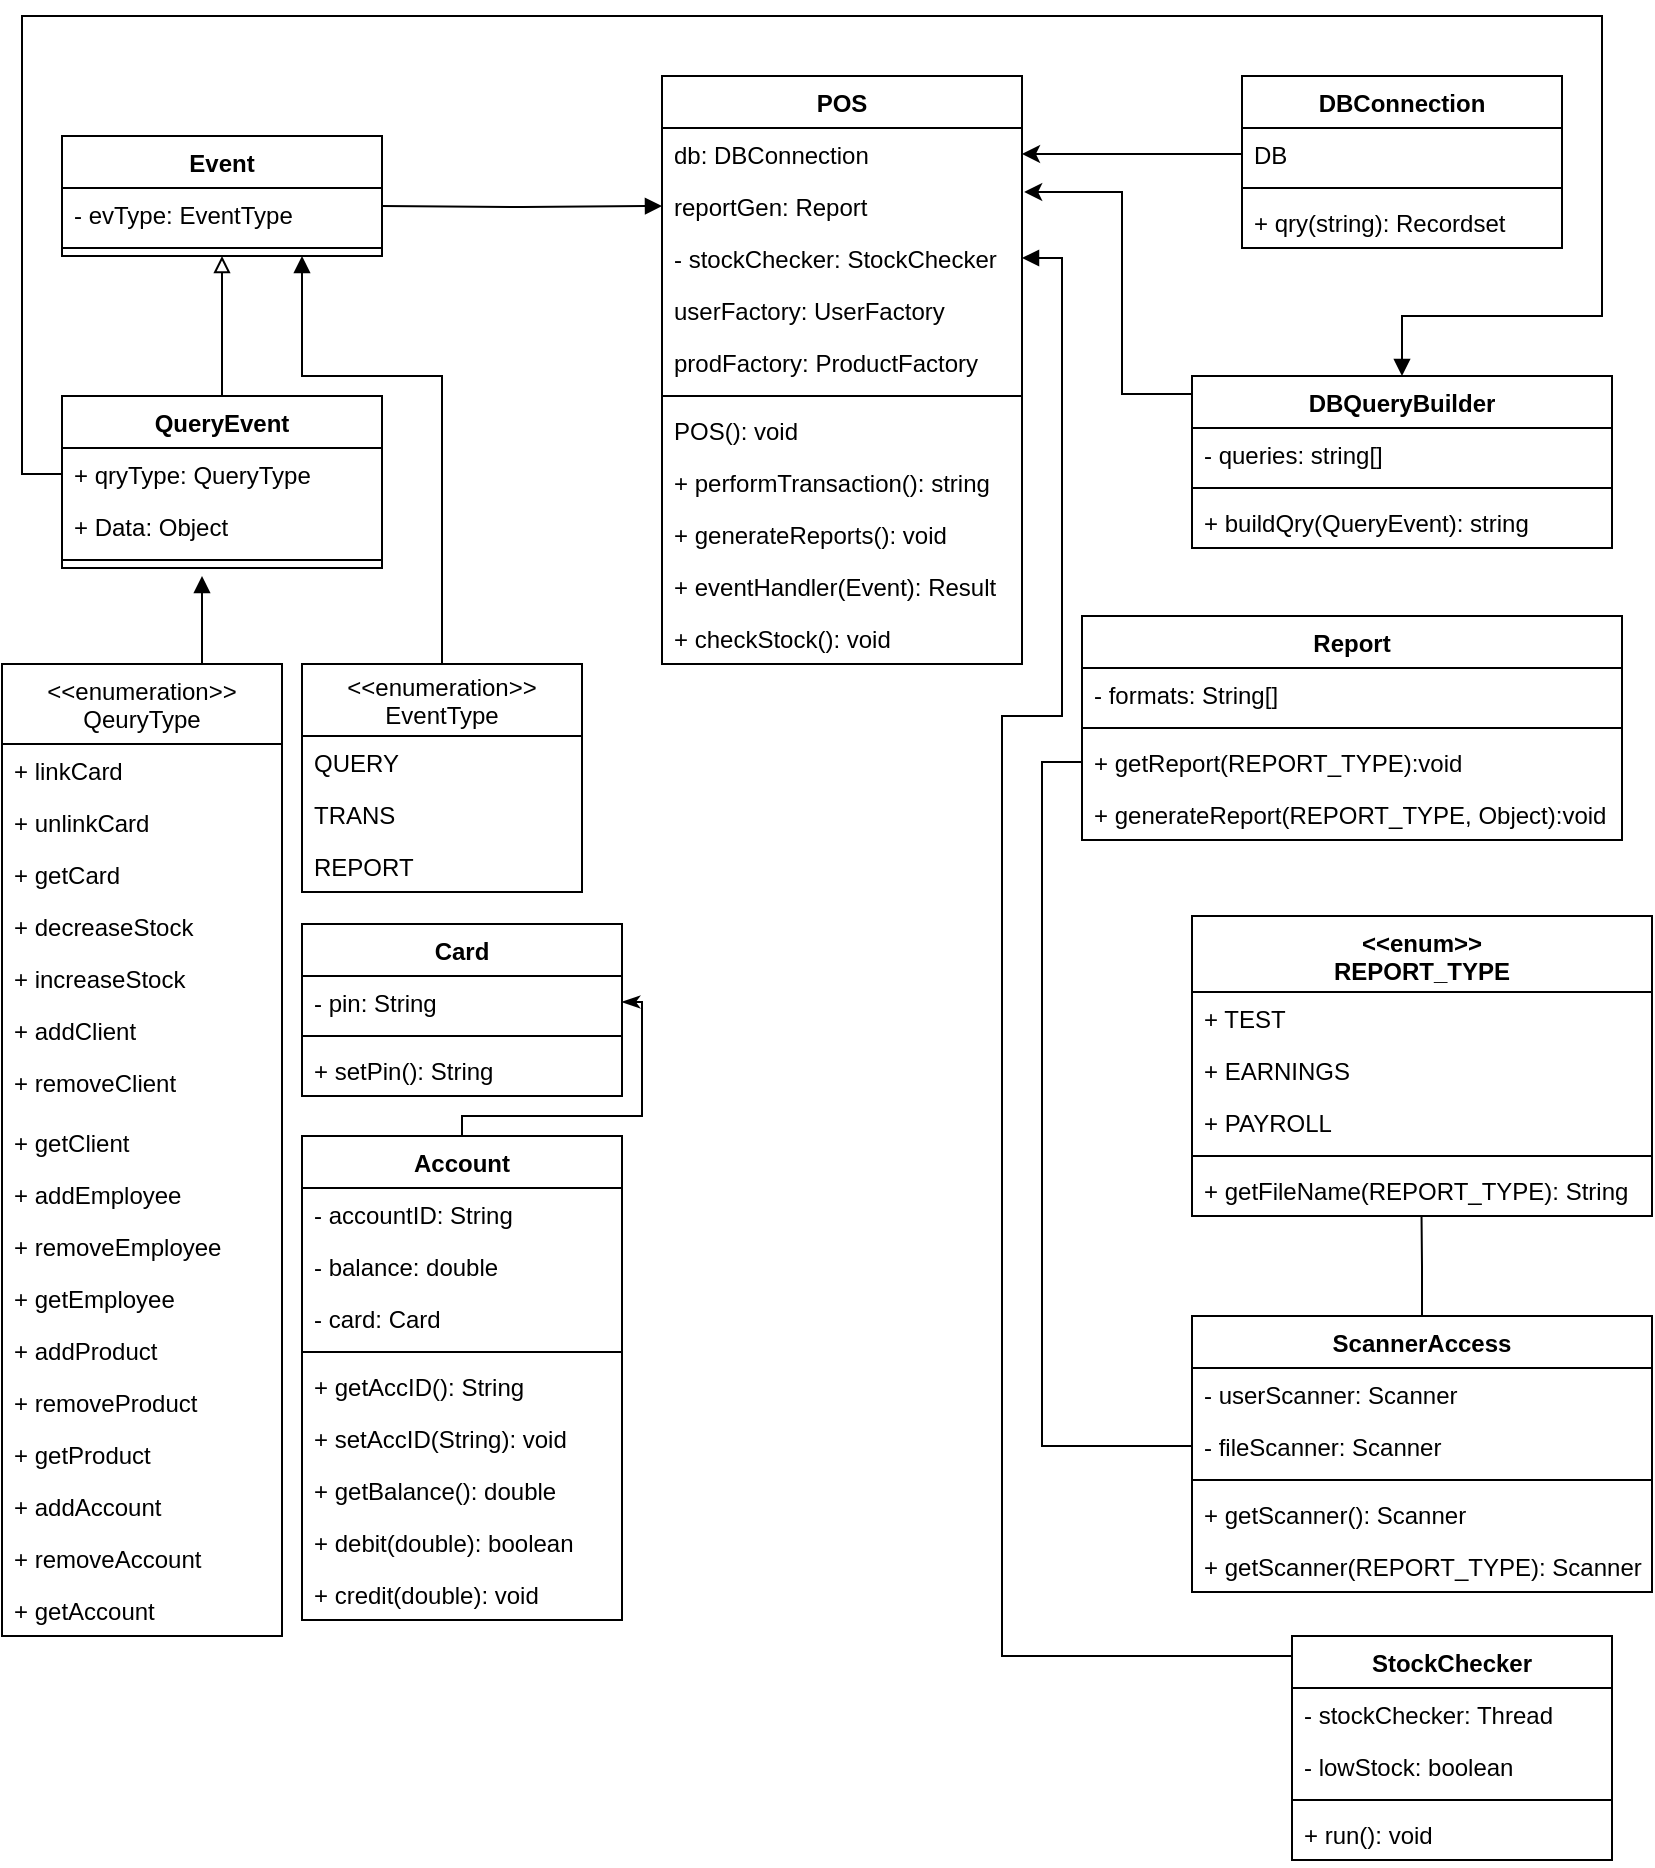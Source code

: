 <mxfile version="14.6.11" type="device"><diagram id="GBksMlAY-5Secn5gzqi4" name="Page-1"><mxGraphModel dx="1021" dy="567" grid="1" gridSize="10" guides="1" tooltips="1" connect="1" arrows="1" fold="1" page="1" pageScale="1" pageWidth="850" pageHeight="1100" math="0" shadow="0"><root><mxCell id="0"/><mxCell id="1" parent="0"/><mxCell id="dragoRIg23J_lze7mhCq-1" value="DBQueryBuilder" style="swimlane;fontStyle=1;align=center;verticalAlign=top;childLayout=stackLayout;horizontal=1;startSize=26;horizontalStack=0;resizeParent=1;resizeParentMax=0;resizeLast=0;collapsible=1;marginBottom=0;" parent="1" vertex="1"><mxGeometry x="615" y="190" width="210" height="86" as="geometry"/></mxCell><mxCell id="dragoRIg23J_lze7mhCq-55" value="- queries: string[]" style="text;strokeColor=none;fillColor=none;align=left;verticalAlign=top;spacingLeft=4;spacingRight=4;overflow=hidden;rotatable=0;points=[[0,0.5],[1,0.5]];portConstraint=eastwest;" parent="dragoRIg23J_lze7mhCq-1" vertex="1"><mxGeometry y="26" width="210" height="26" as="geometry"/></mxCell><mxCell id="dragoRIg23J_lze7mhCq-3" value="" style="line;strokeWidth=1;fillColor=none;align=left;verticalAlign=middle;spacingTop=-1;spacingLeft=3;spacingRight=3;rotatable=0;labelPosition=right;points=[];portConstraint=eastwest;" parent="dragoRIg23J_lze7mhCq-1" vertex="1"><mxGeometry y="52" width="210" height="8" as="geometry"/></mxCell><mxCell id="dragoRIg23J_lze7mhCq-80" value="+ buildQry(QueryEvent): string" style="text;strokeColor=none;fillColor=none;align=left;verticalAlign=top;spacingLeft=4;spacingRight=4;overflow=hidden;rotatable=0;points=[[0,0.5],[1,0.5]];portConstraint=eastwest;" parent="dragoRIg23J_lze7mhCq-1" vertex="1"><mxGeometry y="60" width="210" height="26" as="geometry"/></mxCell><mxCell id="dragoRIg23J_lze7mhCq-5" value="Report" style="swimlane;fontStyle=1;align=center;verticalAlign=top;childLayout=stackLayout;horizontal=1;startSize=26;horizontalStack=0;resizeParent=1;resizeParentMax=0;resizeLast=0;collapsible=1;marginBottom=0;" parent="1" vertex="1"><mxGeometry x="560" y="310" width="270" height="112" as="geometry"/></mxCell><mxCell id="dragoRIg23J_lze7mhCq-6" value="- formats: String[]" style="text;strokeColor=none;fillColor=none;align=left;verticalAlign=top;spacingLeft=4;spacingRight=4;overflow=hidden;rotatable=0;points=[[0,0.5],[1,0.5]];portConstraint=eastwest;" parent="dragoRIg23J_lze7mhCq-5" vertex="1"><mxGeometry y="26" width="270" height="26" as="geometry"/></mxCell><mxCell id="dragoRIg23J_lze7mhCq-7" value="" style="line;strokeWidth=1;fillColor=none;align=left;verticalAlign=middle;spacingTop=-1;spacingLeft=3;spacingRight=3;rotatable=0;labelPosition=right;points=[];portConstraint=eastwest;" parent="dragoRIg23J_lze7mhCq-5" vertex="1"><mxGeometry y="52" width="270" height="8" as="geometry"/></mxCell><mxCell id="dragoRIg23J_lze7mhCq-8" value="+ getReport(REPORT_TYPE):void" style="text;strokeColor=none;fillColor=none;align=left;verticalAlign=top;spacingLeft=4;spacingRight=4;overflow=hidden;rotatable=0;points=[[0,0.5],[1,0.5]];portConstraint=eastwest;" parent="dragoRIg23J_lze7mhCq-5" vertex="1"><mxGeometry y="60" width="270" height="26" as="geometry"/></mxCell><mxCell id="9s3IBS7rGFSOGp9Zt8I4-6" value="+ generateReport(REPORT_TYPE, Object):void " style="text;strokeColor=none;fillColor=none;align=left;verticalAlign=top;spacingLeft=4;spacingRight=4;overflow=hidden;rotatable=0;points=[[0,0.5],[1,0.5]];portConstraint=eastwest;" vertex="1" parent="dragoRIg23J_lze7mhCq-5"><mxGeometry y="86" width="270" height="26" as="geometry"/></mxCell><mxCell id="dragoRIg23J_lze7mhCq-9" value="POS" style="swimlane;fontStyle=1;align=center;verticalAlign=top;childLayout=stackLayout;horizontal=1;startSize=26;horizontalStack=0;resizeParent=1;resizeParentMax=0;resizeLast=0;collapsible=1;marginBottom=0;" parent="1" vertex="1"><mxGeometry x="350" y="40" width="180" height="294" as="geometry"/></mxCell><mxCell id="dragoRIg23J_lze7mhCq-2" value="db: DBConnection" style="text;strokeColor=none;fillColor=none;align=left;verticalAlign=top;spacingLeft=4;spacingRight=4;overflow=hidden;rotatable=0;points=[[0,0.5],[1,0.5]];portConstraint=eastwest;" parent="dragoRIg23J_lze7mhCq-9" vertex="1"><mxGeometry y="26" width="180" height="26" as="geometry"/></mxCell><mxCell id="dragoRIg23J_lze7mhCq-25" value="reportGen: Report" style="text;strokeColor=none;fillColor=none;align=left;verticalAlign=top;spacingLeft=4;spacingRight=4;overflow=hidden;rotatable=0;points=[[0,0.5],[1,0.5]];portConstraint=eastwest;" parent="dragoRIg23J_lze7mhCq-9" vertex="1"><mxGeometry y="52" width="180" height="26" as="geometry"/></mxCell><mxCell id="dragoRIg23J_lze7mhCq-24" value="- stockChecker: StockChecker" style="text;strokeColor=none;fillColor=none;align=left;verticalAlign=top;spacingLeft=4;spacingRight=4;overflow=hidden;rotatable=0;points=[[0,0.5],[1,0.5]];portConstraint=eastwest;" parent="dragoRIg23J_lze7mhCq-9" vertex="1"><mxGeometry y="78" width="180" height="26" as="geometry"/></mxCell><mxCell id="dragoRIg23J_lze7mhCq-29" value="userFactory: UserFactory" style="text;strokeColor=none;fillColor=none;align=left;verticalAlign=top;spacingLeft=4;spacingRight=4;overflow=hidden;rotatable=0;points=[[0,0.5],[1,0.5]];portConstraint=eastwest;" parent="dragoRIg23J_lze7mhCq-9" vertex="1"><mxGeometry y="104" width="180" height="26" as="geometry"/></mxCell><mxCell id="dragoRIg23J_lze7mhCq-30" value="prodFactory: ProductFactory" style="text;strokeColor=none;fillColor=none;align=left;verticalAlign=top;spacingLeft=4;spacingRight=4;overflow=hidden;rotatable=0;points=[[0,0.5],[1,0.5]];portConstraint=eastwest;" parent="dragoRIg23J_lze7mhCq-9" vertex="1"><mxGeometry y="130" width="180" height="26" as="geometry"/></mxCell><mxCell id="dragoRIg23J_lze7mhCq-11" value="" style="line;strokeWidth=1;fillColor=none;align=left;verticalAlign=middle;spacingTop=-1;spacingLeft=3;spacingRight=3;rotatable=0;labelPosition=right;points=[];portConstraint=eastwest;" parent="dragoRIg23J_lze7mhCq-9" vertex="1"><mxGeometry y="156" width="180" height="8" as="geometry"/></mxCell><mxCell id="dragoRIg23J_lze7mhCq-4" value="POS(): void" style="text;strokeColor=none;fillColor=none;align=left;verticalAlign=top;spacingLeft=4;spacingRight=4;overflow=hidden;rotatable=0;points=[[0,0.5],[1,0.5]];portConstraint=eastwest;" parent="dragoRIg23J_lze7mhCq-9" vertex="1"><mxGeometry y="164" width="180" height="26" as="geometry"/></mxCell><mxCell id="dragoRIg23J_lze7mhCq-45" value="+ performTransaction(): string" style="text;strokeColor=none;fillColor=none;align=left;verticalAlign=top;spacingLeft=4;spacingRight=4;overflow=hidden;rotatable=0;points=[[0,0.5],[1,0.5]];portConstraint=eastwest;" parent="dragoRIg23J_lze7mhCq-9" vertex="1"><mxGeometry y="190" width="180" height="26" as="geometry"/></mxCell><mxCell id="dragoRIg23J_lze7mhCq-28" value="+ generateReports(): void" style="text;strokeColor=none;fillColor=none;align=left;verticalAlign=top;spacingLeft=4;spacingRight=4;overflow=hidden;rotatable=0;points=[[0,0.5],[1,0.5]];portConstraint=eastwest;" parent="dragoRIg23J_lze7mhCq-9" vertex="1"><mxGeometry y="216" width="180" height="26" as="geometry"/></mxCell><mxCell id="dragoRIg23J_lze7mhCq-12" value="+ eventHandler(Event): Result" style="text;strokeColor=none;fillColor=none;align=left;verticalAlign=top;spacingLeft=4;spacingRight=4;overflow=hidden;rotatable=0;points=[[0,0.5],[1,0.5]];portConstraint=eastwest;" parent="dragoRIg23J_lze7mhCq-9" vertex="1"><mxGeometry y="242" width="180" height="26" as="geometry"/></mxCell><mxCell id="dragoRIg23J_lze7mhCq-31" value="+ checkStock(): void" style="text;strokeColor=none;fillColor=none;align=left;verticalAlign=top;spacingLeft=4;spacingRight=4;overflow=hidden;rotatable=0;points=[[0,0.5],[1,0.5]];portConstraint=eastwest;" parent="dragoRIg23J_lze7mhCq-9" vertex="1"><mxGeometry y="268" width="180" height="26" as="geometry"/></mxCell><mxCell id="dragoRIg23J_lze7mhCq-13" value="DBConnection" style="swimlane;fontStyle=1;align=center;verticalAlign=top;childLayout=stackLayout;horizontal=1;startSize=26;horizontalStack=0;resizeParent=1;resizeParentMax=0;resizeLast=0;collapsible=1;marginBottom=0;" parent="1" vertex="1"><mxGeometry x="640" y="40" width="160" height="86" as="geometry"/></mxCell><mxCell id="dragoRIg23J_lze7mhCq-14" value="DB" style="text;strokeColor=none;fillColor=none;align=left;verticalAlign=top;spacingLeft=4;spacingRight=4;overflow=hidden;rotatable=0;points=[[0,0.5],[1,0.5]];portConstraint=eastwest;" parent="dragoRIg23J_lze7mhCq-13" vertex="1"><mxGeometry y="26" width="160" height="26" as="geometry"/></mxCell><mxCell id="dragoRIg23J_lze7mhCq-15" value="" style="line;strokeWidth=1;fillColor=none;align=left;verticalAlign=middle;spacingTop=-1;spacingLeft=3;spacingRight=3;rotatable=0;labelPosition=right;points=[];portConstraint=eastwest;" parent="dragoRIg23J_lze7mhCq-13" vertex="1"><mxGeometry y="52" width="160" height="8" as="geometry"/></mxCell><mxCell id="dragoRIg23J_lze7mhCq-16" value="+ qry(string): Recordset" style="text;strokeColor=none;fillColor=none;align=left;verticalAlign=top;spacingLeft=4;spacingRight=4;overflow=hidden;rotatable=0;points=[[0,0.5],[1,0.5]];portConstraint=eastwest;" parent="dragoRIg23J_lze7mhCq-13" vertex="1"><mxGeometry y="60" width="160" height="26" as="geometry"/></mxCell><mxCell id="dragoRIg23J_lze7mhCq-17" value="Event" style="swimlane;fontStyle=1;align=center;verticalAlign=top;childLayout=stackLayout;horizontal=1;startSize=26;horizontalStack=0;resizeParent=1;resizeParentMax=0;resizeLast=0;collapsible=1;marginBottom=0;" parent="1" vertex="1"><mxGeometry x="50" y="70" width="160" height="60" as="geometry"/></mxCell><mxCell id="dragoRIg23J_lze7mhCq-18" value="- evType: EventType" style="text;strokeColor=none;fillColor=none;align=left;verticalAlign=top;spacingLeft=4;spacingRight=4;overflow=hidden;rotatable=0;points=[[0,0.5],[1,0.5]];portConstraint=eastwest;" parent="dragoRIg23J_lze7mhCq-17" vertex="1"><mxGeometry y="26" width="160" height="26" as="geometry"/></mxCell><mxCell id="dragoRIg23J_lze7mhCq-19" value="" style="line;strokeWidth=1;fillColor=none;align=left;verticalAlign=middle;spacingTop=-1;spacingLeft=3;spacingRight=3;rotatable=0;labelPosition=right;points=[];portConstraint=eastwest;" parent="dragoRIg23J_lze7mhCq-17" vertex="1"><mxGeometry y="52" width="160" height="8" as="geometry"/></mxCell><mxCell id="eRvYZEUhDGCyaUxl-HWQ-7" style="edgeStyle=orthogonalEdgeStyle;rounded=0;orthogonalLoop=1;jettySize=auto;html=1;exitX=0.5;exitY=0;exitDx=0;exitDy=0;endArrow=block;endFill=1;" parent="1" edge="1"><mxGeometry relative="1" as="geometry"><mxPoint x="120" y="290" as="targetPoint"/><mxPoint x="120.0" y="334" as="sourcePoint"/></mxGeometry></mxCell><mxCell id="dragoRIg23J_lze7mhCq-60" value="&lt;&lt;enumeration&gt;&gt;&#10;QeuryType" style="swimlane;fontStyle=0;childLayout=stackLayout;horizontal=1;startSize=40;fillColor=none;horizontalStack=0;resizeParent=1;resizeParentMax=0;resizeLast=0;collapsible=1;marginBottom=0;" parent="1" vertex="1"><mxGeometry x="20" y="334" width="140" height="486" as="geometry"/></mxCell><mxCell id="dragoRIg23J_lze7mhCq-42" value="+ linkCard" style="text;strokeColor=none;fillColor=none;align=left;verticalAlign=top;spacingLeft=4;spacingRight=4;overflow=hidden;rotatable=0;points=[[0,0.5],[1,0.5]];portConstraint=eastwest;" parent="dragoRIg23J_lze7mhCq-60" vertex="1"><mxGeometry y="40" width="140" height="26" as="geometry"/></mxCell><mxCell id="dragoRIg23J_lze7mhCq-43" value="+ unlinkCard" style="text;strokeColor=none;fillColor=none;align=left;verticalAlign=top;spacingLeft=4;spacingRight=4;overflow=hidden;rotatable=0;points=[[0,0.5],[1,0.5]];portConstraint=eastwest;" parent="dragoRIg23J_lze7mhCq-60" vertex="1"><mxGeometry y="66" width="140" height="26" as="geometry"/></mxCell><mxCell id="dragoRIg23J_lze7mhCq-44" value="+ getCard" style="text;strokeColor=none;fillColor=none;align=left;verticalAlign=top;spacingLeft=4;spacingRight=4;overflow=hidden;rotatable=0;points=[[0,0.5],[1,0.5]];portConstraint=eastwest;" parent="dragoRIg23J_lze7mhCq-60" vertex="1"><mxGeometry y="92" width="140" height="26" as="geometry"/></mxCell><mxCell id="dragoRIg23J_lze7mhCq-46" value="+ decreaseStock" style="text;strokeColor=none;fillColor=none;align=left;verticalAlign=top;spacingLeft=4;spacingRight=4;overflow=hidden;rotatable=0;points=[[0,0.5],[1,0.5]];portConstraint=eastwest;" parent="dragoRIg23J_lze7mhCq-60" vertex="1"><mxGeometry y="118" width="140" height="26" as="geometry"/></mxCell><mxCell id="dragoRIg23J_lze7mhCq-47" value="+ increaseStock" style="text;strokeColor=none;fillColor=none;align=left;verticalAlign=top;spacingLeft=4;spacingRight=4;overflow=hidden;rotatable=0;points=[[0,0.5],[1,0.5]];portConstraint=eastwest;" parent="dragoRIg23J_lze7mhCq-60" vertex="1"><mxGeometry y="144" width="140" height="26" as="geometry"/></mxCell><mxCell id="dragoRIg23J_lze7mhCq-26" value="+ addClient" style="text;strokeColor=none;fillColor=none;align=left;verticalAlign=top;spacingLeft=4;spacingRight=4;overflow=hidden;rotatable=0;points=[[0,0.5],[1,0.5]];portConstraint=eastwest;" parent="dragoRIg23J_lze7mhCq-60" vertex="1"><mxGeometry y="170" width="140" height="26" as="geometry"/></mxCell><mxCell id="dragoRIg23J_lze7mhCq-27" value="+ removeClient" style="text;strokeColor=none;fillColor=none;align=left;verticalAlign=top;spacingLeft=4;spacingRight=4;overflow=hidden;rotatable=0;points=[[0,0.5],[1,0.5]];portConstraint=eastwest;" parent="dragoRIg23J_lze7mhCq-60" vertex="1"><mxGeometry y="196" width="140" height="30" as="geometry"/></mxCell><mxCell id="dragoRIg23J_lze7mhCq-33" value="+ getClient" style="text;strokeColor=none;fillColor=none;align=left;verticalAlign=top;spacingLeft=4;spacingRight=4;overflow=hidden;rotatable=0;points=[[0,0.5],[1,0.5]];portConstraint=eastwest;" parent="dragoRIg23J_lze7mhCq-60" vertex="1"><mxGeometry y="226" width="140" height="26" as="geometry"/></mxCell><mxCell id="dragoRIg23J_lze7mhCq-32" value="+ addEmployee" style="text;strokeColor=none;fillColor=none;align=left;verticalAlign=top;spacingLeft=4;spacingRight=4;overflow=hidden;rotatable=0;points=[[0,0.5],[1,0.5]];portConstraint=eastwest;" parent="dragoRIg23J_lze7mhCq-60" vertex="1"><mxGeometry y="252" width="140" height="26" as="geometry"/></mxCell><mxCell id="dragoRIg23J_lze7mhCq-34" value="+ removeEmployee" style="text;strokeColor=none;fillColor=none;align=left;verticalAlign=top;spacingLeft=4;spacingRight=4;overflow=hidden;rotatable=0;points=[[0,0.5],[1,0.5]];portConstraint=eastwest;" parent="dragoRIg23J_lze7mhCq-60" vertex="1"><mxGeometry y="278" width="140" height="26" as="geometry"/></mxCell><mxCell id="dragoRIg23J_lze7mhCq-35" value="+ getEmployee" style="text;strokeColor=none;fillColor=none;align=left;verticalAlign=top;spacingLeft=4;spacingRight=4;overflow=hidden;rotatable=0;points=[[0,0.5],[1,0.5]];portConstraint=eastwest;" parent="dragoRIg23J_lze7mhCq-60" vertex="1"><mxGeometry y="304" width="140" height="26" as="geometry"/></mxCell><mxCell id="dragoRIg23J_lze7mhCq-38" value="+ addProduct" style="text;strokeColor=none;fillColor=none;align=left;verticalAlign=top;spacingLeft=4;spacingRight=4;overflow=hidden;rotatable=0;points=[[0,0.5],[1,0.5]];portConstraint=eastwest;" parent="dragoRIg23J_lze7mhCq-60" vertex="1"><mxGeometry y="330" width="140" height="26" as="geometry"/></mxCell><mxCell id="dragoRIg23J_lze7mhCq-36" value="+ removeProduct" style="text;strokeColor=none;fillColor=none;align=left;verticalAlign=top;spacingLeft=4;spacingRight=4;overflow=hidden;rotatable=0;points=[[0,0.5],[1,0.5]];portConstraint=eastwest;" parent="dragoRIg23J_lze7mhCq-60" vertex="1"><mxGeometry y="356" width="140" height="26" as="geometry"/></mxCell><mxCell id="dragoRIg23J_lze7mhCq-37" value="+ getProduct" style="text;strokeColor=none;fillColor=none;align=left;verticalAlign=top;spacingLeft=4;spacingRight=4;overflow=hidden;rotatable=0;points=[[0,0.5],[1,0.5]];portConstraint=eastwest;" parent="dragoRIg23J_lze7mhCq-60" vertex="1"><mxGeometry y="382" width="140" height="26" as="geometry"/></mxCell><mxCell id="dragoRIg23J_lze7mhCq-39" value="+ addAccount" style="text;strokeColor=none;fillColor=none;align=left;verticalAlign=top;spacingLeft=4;spacingRight=4;overflow=hidden;rotatable=0;points=[[0,0.5],[1,0.5]];portConstraint=eastwest;" parent="dragoRIg23J_lze7mhCq-60" vertex="1"><mxGeometry y="408" width="140" height="26" as="geometry"/></mxCell><mxCell id="dragoRIg23J_lze7mhCq-40" value="+ removeAccount" style="text;strokeColor=none;fillColor=none;align=left;verticalAlign=top;spacingLeft=4;spacingRight=4;overflow=hidden;rotatable=0;points=[[0,0.5],[1,0.5]];portConstraint=eastwest;" parent="dragoRIg23J_lze7mhCq-60" vertex="1"><mxGeometry y="434" width="140" height="26" as="geometry"/></mxCell><mxCell id="dragoRIg23J_lze7mhCq-41" value="+ getAccount" style="text;strokeColor=none;fillColor=none;align=left;verticalAlign=top;spacingLeft=4;spacingRight=4;overflow=hidden;rotatable=0;points=[[0,0.5],[1,0.5]];portConstraint=eastwest;" parent="dragoRIg23J_lze7mhCq-60" vertex="1"><mxGeometry y="460" width="140" height="26" as="geometry"/></mxCell><mxCell id="eRvYZEUhDGCyaUxl-HWQ-6" style="edgeStyle=orthogonalEdgeStyle;rounded=0;orthogonalLoop=1;jettySize=auto;html=1;exitX=0.5;exitY=0;exitDx=0;exitDy=0;entryX=0.75;entryY=1;entryDx=0;entryDy=0;endArrow=block;endFill=1;" parent="1" source="dragoRIg23J_lze7mhCq-64" target="dragoRIg23J_lze7mhCq-17" edge="1"><mxGeometry relative="1" as="geometry"><Array as="points"><mxPoint x="240" y="190"/><mxPoint x="170" y="190"/></Array></mxGeometry></mxCell><mxCell id="dragoRIg23J_lze7mhCq-64" value="&lt;&lt;enumeration&gt;&gt;&#10;EventType" style="swimlane;fontStyle=0;childLayout=stackLayout;horizontal=1;startSize=36;fillColor=none;horizontalStack=0;resizeParent=1;resizeParentMax=0;resizeLast=0;collapsible=1;marginBottom=0;" parent="1" vertex="1"><mxGeometry x="170" y="334" width="140" height="114" as="geometry"/></mxCell><mxCell id="dragoRIg23J_lze7mhCq-65" value="QUERY" style="text;strokeColor=none;fillColor=none;align=left;verticalAlign=top;spacingLeft=4;spacingRight=4;overflow=hidden;rotatable=0;points=[[0,0.5],[1,0.5]];portConstraint=eastwest;" parent="dragoRIg23J_lze7mhCq-64" vertex="1"><mxGeometry y="36" width="140" height="26" as="geometry"/></mxCell><mxCell id="dragoRIg23J_lze7mhCq-66" value="TRANS" style="text;strokeColor=none;fillColor=none;align=left;verticalAlign=top;spacingLeft=4;spacingRight=4;overflow=hidden;rotatable=0;points=[[0,0.5],[1,0.5]];portConstraint=eastwest;" parent="dragoRIg23J_lze7mhCq-64" vertex="1"><mxGeometry y="62" width="140" height="26" as="geometry"/></mxCell><mxCell id="eRvYZEUhDGCyaUxl-HWQ-1" value="REPORT" style="text;strokeColor=none;fillColor=none;align=left;verticalAlign=top;spacingLeft=4;spacingRight=4;overflow=hidden;rotatable=0;points=[[0,0.5],[1,0.5]];portConstraint=eastwest;" parent="dragoRIg23J_lze7mhCq-64" vertex="1"><mxGeometry y="88" width="140" height="26" as="geometry"/></mxCell><mxCell id="eRvYZEUhDGCyaUxl-HWQ-4" style="edgeStyle=orthogonalEdgeStyle;rounded=0;orthogonalLoop=1;jettySize=auto;html=1;exitX=0.5;exitY=0;exitDx=0;exitDy=0;entryX=0.5;entryY=1;entryDx=0;entryDy=0;endArrow=block;endFill=0;" parent="1" source="dragoRIg23J_lze7mhCq-72" target="dragoRIg23J_lze7mhCq-17" edge="1"><mxGeometry relative="1" as="geometry"/></mxCell><mxCell id="dragoRIg23J_lze7mhCq-72" value="QueryEvent" style="swimlane;fontStyle=1;align=center;verticalAlign=top;childLayout=stackLayout;horizontal=1;startSize=26;horizontalStack=0;resizeParent=1;resizeParentMax=0;resizeLast=0;collapsible=1;marginBottom=0;" parent="1" vertex="1"><mxGeometry x="50" y="200" width="160" height="86" as="geometry"/></mxCell><mxCell id="dragoRIg23J_lze7mhCq-76" value="+ qryType: QueryType" style="text;strokeColor=none;fillColor=none;align=left;verticalAlign=top;spacingLeft=4;spacingRight=4;overflow=hidden;rotatable=0;points=[[0,0.5],[1,0.5]];portConstraint=eastwest;" parent="dragoRIg23J_lze7mhCq-72" vertex="1"><mxGeometry y="26" width="160" height="26" as="geometry"/></mxCell><mxCell id="dragoRIg23J_lze7mhCq-73" value="+ Data: Object" style="text;strokeColor=none;fillColor=none;align=left;verticalAlign=top;spacingLeft=4;spacingRight=4;overflow=hidden;rotatable=0;points=[[0,0.5],[1,0.5]];portConstraint=eastwest;" parent="dragoRIg23J_lze7mhCq-72" vertex="1"><mxGeometry y="52" width="160" height="26" as="geometry"/></mxCell><mxCell id="dragoRIg23J_lze7mhCq-74" value="" style="line;strokeWidth=1;fillColor=none;align=left;verticalAlign=middle;spacingTop=-1;spacingLeft=3;spacingRight=3;rotatable=0;labelPosition=right;points=[];portConstraint=eastwest;" parent="dragoRIg23J_lze7mhCq-72" vertex="1"><mxGeometry y="78" width="160" height="8" as="geometry"/></mxCell><mxCell id="eRvYZEUhDGCyaUxl-HWQ-2" style="edgeStyle=orthogonalEdgeStyle;rounded=0;orthogonalLoop=1;jettySize=auto;html=1;exitX=0;exitY=0.5;exitDx=0;exitDy=0;entryX=1;entryY=0.5;entryDx=0;entryDy=0;" parent="1" source="dragoRIg23J_lze7mhCq-14" target="dragoRIg23J_lze7mhCq-2" edge="1"><mxGeometry relative="1" as="geometry"/></mxCell><mxCell id="eRvYZEUhDGCyaUxl-HWQ-3" style="edgeStyle=orthogonalEdgeStyle;rounded=0;orthogonalLoop=1;jettySize=auto;html=1;exitX=0;exitY=0.5;exitDx=0;exitDy=0;entryX=1.006;entryY=0.231;entryDx=0;entryDy=0;entryPerimeter=0;" parent="1" source="dragoRIg23J_lze7mhCq-55" target="dragoRIg23J_lze7mhCq-25" edge="1"><mxGeometry relative="1" as="geometry"><mxPoint x="532" y="98" as="targetPoint"/><Array as="points"><mxPoint x="580" y="199"/><mxPoint x="580" y="98"/></Array></mxGeometry></mxCell><mxCell id="eRvYZEUhDGCyaUxl-HWQ-5" style="edgeStyle=orthogonalEdgeStyle;rounded=0;orthogonalLoop=1;jettySize=auto;html=1;entryX=0;entryY=0.5;entryDx=0;entryDy=0;endArrow=block;endFill=1;" parent="1" target="dragoRIg23J_lze7mhCq-25" edge="1"><mxGeometry relative="1" as="geometry"><mxPoint x="210" y="105" as="sourcePoint"/></mxGeometry></mxCell><mxCell id="eRvYZEUhDGCyaUxl-HWQ-8" style="edgeStyle=orthogonalEdgeStyle;rounded=0;orthogonalLoop=1;jettySize=auto;html=1;exitX=0;exitY=0.5;exitDx=0;exitDy=0;entryX=0.5;entryY=0;entryDx=0;entryDy=0;endArrow=block;endFill=1;" parent="1" source="dragoRIg23J_lze7mhCq-76" target="dragoRIg23J_lze7mhCq-1" edge="1"><mxGeometry relative="1" as="geometry"><Array as="points"><mxPoint x="30" y="239"/><mxPoint x="30" y="10"/><mxPoint x="820" y="10"/><mxPoint x="820" y="160"/></Array></mxGeometry></mxCell><mxCell id="ZZkKRkWg6rz-ZZ0epJi6-1" value="Card" style="swimlane;fontStyle=1;align=center;verticalAlign=top;childLayout=stackLayout;horizontal=1;startSize=26;horizontalStack=0;resizeParent=1;resizeParentMax=0;resizeLast=0;collapsible=1;marginBottom=0;" parent="1" vertex="1"><mxGeometry x="170" y="464" width="160" height="86" as="geometry"/></mxCell><mxCell id="ZZkKRkWg6rz-ZZ0epJi6-2" value="- pin: String" style="text;strokeColor=none;fillColor=none;align=left;verticalAlign=top;spacingLeft=4;spacingRight=4;overflow=hidden;rotatable=0;points=[[0,0.5],[1,0.5]];portConstraint=eastwest;" parent="ZZkKRkWg6rz-ZZ0epJi6-1" vertex="1"><mxGeometry y="26" width="160" height="26" as="geometry"/></mxCell><mxCell id="ZZkKRkWg6rz-ZZ0epJi6-3" value="" style="line;strokeWidth=1;fillColor=none;align=left;verticalAlign=middle;spacingTop=-1;spacingLeft=3;spacingRight=3;rotatable=0;labelPosition=right;points=[];portConstraint=eastwest;" parent="ZZkKRkWg6rz-ZZ0epJi6-1" vertex="1"><mxGeometry y="52" width="160" height="8" as="geometry"/></mxCell><mxCell id="ZZkKRkWg6rz-ZZ0epJi6-4" value="+ setPin(): String" style="text;strokeColor=none;fillColor=none;align=left;verticalAlign=top;spacingLeft=4;spacingRight=4;overflow=hidden;rotatable=0;points=[[0,0.5],[1,0.5]];portConstraint=eastwest;" parent="ZZkKRkWg6rz-ZZ0epJi6-1" vertex="1"><mxGeometry y="60" width="160" height="26" as="geometry"/></mxCell><mxCell id="ZZkKRkWg6rz-ZZ0epJi6-5" value="Account" style="swimlane;fontStyle=1;align=center;verticalAlign=top;childLayout=stackLayout;horizontal=1;startSize=26;horizontalStack=0;resizeParent=1;resizeParentMax=0;resizeLast=0;collapsible=1;marginBottom=0;" parent="1" vertex="1"><mxGeometry x="170" y="570" width="160" height="242" as="geometry"/></mxCell><mxCell id="ZZkKRkWg6rz-ZZ0epJi6-6" value="- accountID: String" style="text;strokeColor=none;fillColor=none;align=left;verticalAlign=top;spacingLeft=4;spacingRight=4;overflow=hidden;rotatable=0;points=[[0,0.5],[1,0.5]];portConstraint=eastwest;" parent="ZZkKRkWg6rz-ZZ0epJi6-5" vertex="1"><mxGeometry y="26" width="160" height="26" as="geometry"/></mxCell><mxCell id="ZZkKRkWg6rz-ZZ0epJi6-9" value="- balance: double" style="text;strokeColor=none;fillColor=none;align=left;verticalAlign=top;spacingLeft=4;spacingRight=4;overflow=hidden;rotatable=0;points=[[0,0.5],[1,0.5]];portConstraint=eastwest;" parent="ZZkKRkWg6rz-ZZ0epJi6-5" vertex="1"><mxGeometry y="52" width="160" height="26" as="geometry"/></mxCell><mxCell id="ZZkKRkWg6rz-ZZ0epJi6-14" value="- card: Card" style="text;strokeColor=none;fillColor=none;align=left;verticalAlign=top;spacingLeft=4;spacingRight=4;overflow=hidden;rotatable=0;points=[[0,0.5],[1,0.5]];portConstraint=eastwest;" parent="ZZkKRkWg6rz-ZZ0epJi6-5" vertex="1"><mxGeometry y="78" width="160" height="26" as="geometry"/></mxCell><mxCell id="ZZkKRkWg6rz-ZZ0epJi6-7" value="" style="line;strokeWidth=1;fillColor=none;align=left;verticalAlign=middle;spacingTop=-1;spacingLeft=3;spacingRight=3;rotatable=0;labelPosition=right;points=[];portConstraint=eastwest;" parent="ZZkKRkWg6rz-ZZ0epJi6-5" vertex="1"><mxGeometry y="104" width="160" height="8" as="geometry"/></mxCell><mxCell id="ZZkKRkWg6rz-ZZ0epJi6-8" value="+ getAccID(): String" style="text;strokeColor=none;fillColor=none;align=left;verticalAlign=top;spacingLeft=4;spacingRight=4;overflow=hidden;rotatable=0;points=[[0,0.5],[1,0.5]];portConstraint=eastwest;" parent="ZZkKRkWg6rz-ZZ0epJi6-5" vertex="1"><mxGeometry y="112" width="160" height="26" as="geometry"/></mxCell><mxCell id="ZZkKRkWg6rz-ZZ0epJi6-10" value="+ setAccID(String): void" style="text;strokeColor=none;fillColor=none;align=left;verticalAlign=top;spacingLeft=4;spacingRight=4;overflow=hidden;rotatable=0;points=[[0,0.5],[1,0.5]];portConstraint=eastwest;" parent="ZZkKRkWg6rz-ZZ0epJi6-5" vertex="1"><mxGeometry y="138" width="160" height="26" as="geometry"/></mxCell><mxCell id="ZZkKRkWg6rz-ZZ0epJi6-11" value="+ getBalance(): double" style="text;strokeColor=none;fillColor=none;align=left;verticalAlign=top;spacingLeft=4;spacingRight=4;overflow=hidden;rotatable=0;points=[[0,0.5],[1,0.5]];portConstraint=eastwest;" parent="ZZkKRkWg6rz-ZZ0epJi6-5" vertex="1"><mxGeometry y="164" width="160" height="26" as="geometry"/></mxCell><mxCell id="ZZkKRkWg6rz-ZZ0epJi6-12" value="+ debit(double): boolean" style="text;strokeColor=none;fillColor=none;align=left;verticalAlign=top;spacingLeft=4;spacingRight=4;overflow=hidden;rotatable=0;points=[[0,0.5],[1,0.5]];portConstraint=eastwest;" parent="ZZkKRkWg6rz-ZZ0epJi6-5" vertex="1"><mxGeometry y="190" width="160" height="26" as="geometry"/></mxCell><mxCell id="ZZkKRkWg6rz-ZZ0epJi6-13" value="+ credit(double): void" style="text;strokeColor=none;fillColor=none;align=left;verticalAlign=top;spacingLeft=4;spacingRight=4;overflow=hidden;rotatable=0;points=[[0,0.5],[1,0.5]];portConstraint=eastwest;" parent="ZZkKRkWg6rz-ZZ0epJi6-5" vertex="1"><mxGeometry y="216" width="160" height="26" as="geometry"/></mxCell><mxCell id="9s3IBS7rGFSOGp9Zt8I4-7" style="edgeStyle=orthogonalEdgeStyle;rounded=0;orthogonalLoop=1;jettySize=auto;html=1;exitX=0.5;exitY=0;exitDx=0;exitDy=0;startArrow=none;startFill=0;endArrow=none;endFill=0;entryX=0.499;entryY=1.013;entryDx=0;entryDy=0;entryPerimeter=0;" edge="1" parent="1" source="ZZkKRkWg6rz-ZZ0epJi6-15" target="ZZkKRkWg6rz-ZZ0epJi6-23"><mxGeometry relative="1" as="geometry"><mxPoint x="728" y="611" as="targetPoint"/></mxGeometry></mxCell><mxCell id="ZZkKRkWg6rz-ZZ0epJi6-15" value="ScannerAccess" style="swimlane;fontStyle=1;align=center;verticalAlign=top;childLayout=stackLayout;horizontal=1;startSize=26;horizontalStack=0;resizeParent=1;resizeParentMax=0;resizeLast=0;collapsible=1;marginBottom=0;" parent="1" vertex="1"><mxGeometry x="615" y="660" width="230" height="138" as="geometry"/></mxCell><mxCell id="ZZkKRkWg6rz-ZZ0epJi6-16" value="- userScanner: Scanner" style="text;strokeColor=none;fillColor=none;align=left;verticalAlign=top;spacingLeft=4;spacingRight=4;overflow=hidden;rotatable=0;points=[[0,0.5],[1,0.5]];portConstraint=eastwest;" parent="ZZkKRkWg6rz-ZZ0epJi6-15" vertex="1"><mxGeometry y="26" width="230" height="26" as="geometry"/></mxCell><mxCell id="ZZkKRkWg6rz-ZZ0epJi6-24" value="- fileScanner: Scanner" style="text;strokeColor=none;fillColor=none;align=left;verticalAlign=top;spacingLeft=4;spacingRight=4;overflow=hidden;rotatable=0;points=[[0,0.5],[1,0.5]];portConstraint=eastwest;" parent="ZZkKRkWg6rz-ZZ0epJi6-15" vertex="1"><mxGeometry y="52" width="230" height="26" as="geometry"/></mxCell><mxCell id="ZZkKRkWg6rz-ZZ0epJi6-17" value="" style="line;strokeWidth=1;fillColor=none;align=left;verticalAlign=middle;spacingTop=-1;spacingLeft=3;spacingRight=3;rotatable=0;labelPosition=right;points=[];portConstraint=eastwest;" parent="ZZkKRkWg6rz-ZZ0epJi6-15" vertex="1"><mxGeometry y="78" width="230" height="8" as="geometry"/></mxCell><mxCell id="ZZkKRkWg6rz-ZZ0epJi6-18" value="+ getScanner(): Scanner" style="text;strokeColor=none;fillColor=none;align=left;verticalAlign=top;spacingLeft=4;spacingRight=4;overflow=hidden;rotatable=0;points=[[0,0.5],[1,0.5]];portConstraint=eastwest;" parent="ZZkKRkWg6rz-ZZ0epJi6-15" vertex="1"><mxGeometry y="86" width="230" height="26" as="geometry"/></mxCell><mxCell id="ZZkKRkWg6rz-ZZ0epJi6-19" value="+ getScanner(REPORT_TYPE): Scanner" style="text;strokeColor=none;fillColor=none;align=left;verticalAlign=top;spacingLeft=4;spacingRight=4;overflow=hidden;rotatable=0;points=[[0,0.5],[1,0.5]];portConstraint=eastwest;" parent="ZZkKRkWg6rz-ZZ0epJi6-15" vertex="1"><mxGeometry y="112" width="230" height="26" as="geometry"/></mxCell><mxCell id="ZZkKRkWg6rz-ZZ0epJi6-20" value="&lt;&lt;enum&gt;&gt;&#10;REPORT_TYPE" style="swimlane;fontStyle=1;align=center;verticalAlign=top;childLayout=stackLayout;horizontal=1;startSize=38;horizontalStack=0;resizeParent=1;resizeParentMax=0;resizeLast=0;collapsible=1;marginBottom=0;" parent="1" vertex="1"><mxGeometry x="615" y="460" width="230" height="150" as="geometry"/></mxCell><mxCell id="ZZkKRkWg6rz-ZZ0epJi6-21" value="+ TEST" style="text;strokeColor=none;fillColor=none;align=left;verticalAlign=top;spacingLeft=4;spacingRight=4;overflow=hidden;rotatable=0;points=[[0,0.5],[1,0.5]];portConstraint=eastwest;" parent="ZZkKRkWg6rz-ZZ0epJi6-20" vertex="1"><mxGeometry y="38" width="230" height="26" as="geometry"/></mxCell><mxCell id="ZZkKRkWg6rz-ZZ0epJi6-25" value="+ EARNINGS" style="text;strokeColor=none;fillColor=none;align=left;verticalAlign=top;spacingLeft=4;spacingRight=4;overflow=hidden;rotatable=0;points=[[0,0.5],[1,0.5]];portConstraint=eastwest;" parent="ZZkKRkWg6rz-ZZ0epJi6-20" vertex="1"><mxGeometry y="64" width="230" height="26" as="geometry"/></mxCell><mxCell id="ZZkKRkWg6rz-ZZ0epJi6-26" value="+ PAYROLL&#10;" style="text;strokeColor=none;fillColor=none;align=left;verticalAlign=top;spacingLeft=4;spacingRight=4;overflow=hidden;rotatable=0;points=[[0,0.5],[1,0.5]];portConstraint=eastwest;" parent="ZZkKRkWg6rz-ZZ0epJi6-20" vertex="1"><mxGeometry y="90" width="230" height="26" as="geometry"/></mxCell><mxCell id="ZZkKRkWg6rz-ZZ0epJi6-22" value="" style="line;strokeWidth=1;fillColor=none;align=left;verticalAlign=middle;spacingTop=-1;spacingLeft=3;spacingRight=3;rotatable=0;labelPosition=right;points=[];portConstraint=eastwest;" parent="ZZkKRkWg6rz-ZZ0epJi6-20" vertex="1"><mxGeometry y="116" width="230" height="8" as="geometry"/></mxCell><mxCell id="ZZkKRkWg6rz-ZZ0epJi6-23" value="+ getFileName(REPORT_TYPE): String" style="text;strokeColor=none;fillColor=none;align=left;verticalAlign=top;spacingLeft=4;spacingRight=4;overflow=hidden;rotatable=0;points=[[0,0.5],[1,0.5]];portConstraint=eastwest;" parent="ZZkKRkWg6rz-ZZ0epJi6-20" vertex="1"><mxGeometry y="124" width="230" height="26" as="geometry"/></mxCell><mxCell id="9s3IBS7rGFSOGp9Zt8I4-1" style="edgeStyle=orthogonalEdgeStyle;rounded=0;orthogonalLoop=1;jettySize=auto;html=1;exitX=1;exitY=0.5;exitDx=0;exitDy=0;entryX=0.5;entryY=0;entryDx=0;entryDy=0;endArrow=none;endFill=0;startArrow=classicThin;startFill=1;" edge="1" parent="1" source="ZZkKRkWg6rz-ZZ0epJi6-2" target="ZZkKRkWg6rz-ZZ0epJi6-5"><mxGeometry relative="1" as="geometry"><Array as="points"><mxPoint x="340" y="503"/><mxPoint x="340" y="560"/><mxPoint x="250" y="560"/></Array></mxGeometry></mxCell><mxCell id="9s3IBS7rGFSOGp9Zt8I4-8" style="edgeStyle=orthogonalEdgeStyle;rounded=0;orthogonalLoop=1;jettySize=auto;html=1;exitX=0;exitY=0.5;exitDx=0;exitDy=0;entryX=0;entryY=0.5;entryDx=0;entryDy=0;startArrow=none;startFill=0;endArrow=none;endFill=0;" edge="1" parent="1" source="ZZkKRkWg6rz-ZZ0epJi6-24" target="dragoRIg23J_lze7mhCq-8"><mxGeometry relative="1" as="geometry"/></mxCell><mxCell id="9s3IBS7rGFSOGp9Zt8I4-9" value="StockChecker" style="swimlane;fontStyle=1;align=center;verticalAlign=top;childLayout=stackLayout;horizontal=1;startSize=26;horizontalStack=0;resizeParent=1;resizeParentMax=0;resizeLast=0;collapsible=1;marginBottom=0;" vertex="1" parent="1"><mxGeometry x="665" y="820" width="160" height="112" as="geometry"/></mxCell><mxCell id="9s3IBS7rGFSOGp9Zt8I4-10" value="- stockChecker: Thread" style="text;strokeColor=none;fillColor=none;align=left;verticalAlign=top;spacingLeft=4;spacingRight=4;overflow=hidden;rotatable=0;points=[[0,0.5],[1,0.5]];portConstraint=eastwest;" vertex="1" parent="9s3IBS7rGFSOGp9Zt8I4-9"><mxGeometry y="26" width="160" height="26" as="geometry"/></mxCell><mxCell id="9s3IBS7rGFSOGp9Zt8I4-13" value="- lowStock: boolean" style="text;strokeColor=none;fillColor=none;align=left;verticalAlign=top;spacingLeft=4;spacingRight=4;overflow=hidden;rotatable=0;points=[[0,0.5],[1,0.5]];portConstraint=eastwest;" vertex="1" parent="9s3IBS7rGFSOGp9Zt8I4-9"><mxGeometry y="52" width="160" height="26" as="geometry"/></mxCell><mxCell id="9s3IBS7rGFSOGp9Zt8I4-11" value="" style="line;strokeWidth=1;fillColor=none;align=left;verticalAlign=middle;spacingTop=-1;spacingLeft=3;spacingRight=3;rotatable=0;labelPosition=right;points=[];portConstraint=eastwest;" vertex="1" parent="9s3IBS7rGFSOGp9Zt8I4-9"><mxGeometry y="78" width="160" height="8" as="geometry"/></mxCell><mxCell id="9s3IBS7rGFSOGp9Zt8I4-12" value="+ run(): void" style="text;strokeColor=none;fillColor=none;align=left;verticalAlign=top;spacingLeft=4;spacingRight=4;overflow=hidden;rotatable=0;points=[[0,0.5],[1,0.5]];portConstraint=eastwest;" vertex="1" parent="9s3IBS7rGFSOGp9Zt8I4-9"><mxGeometry y="86" width="160" height="26" as="geometry"/></mxCell><mxCell id="9s3IBS7rGFSOGp9Zt8I4-14" style="edgeStyle=orthogonalEdgeStyle;rounded=0;orthogonalLoop=1;jettySize=auto;html=1;startArrow=none;startFill=0;endArrow=block;endFill=1;entryX=1;entryY=0.5;entryDx=0;entryDy=0;" edge="1" parent="1" target="dragoRIg23J_lze7mhCq-24"><mxGeometry relative="1" as="geometry"><mxPoint x="665" y="830" as="sourcePoint"/><Array as="points"><mxPoint x="665" y="830"/><mxPoint x="520" y="830"/><mxPoint x="520" y="360"/><mxPoint x="550" y="360"/><mxPoint x="550" y="131"/></Array></mxGeometry></mxCell></root></mxGraphModel></diagram></mxfile>